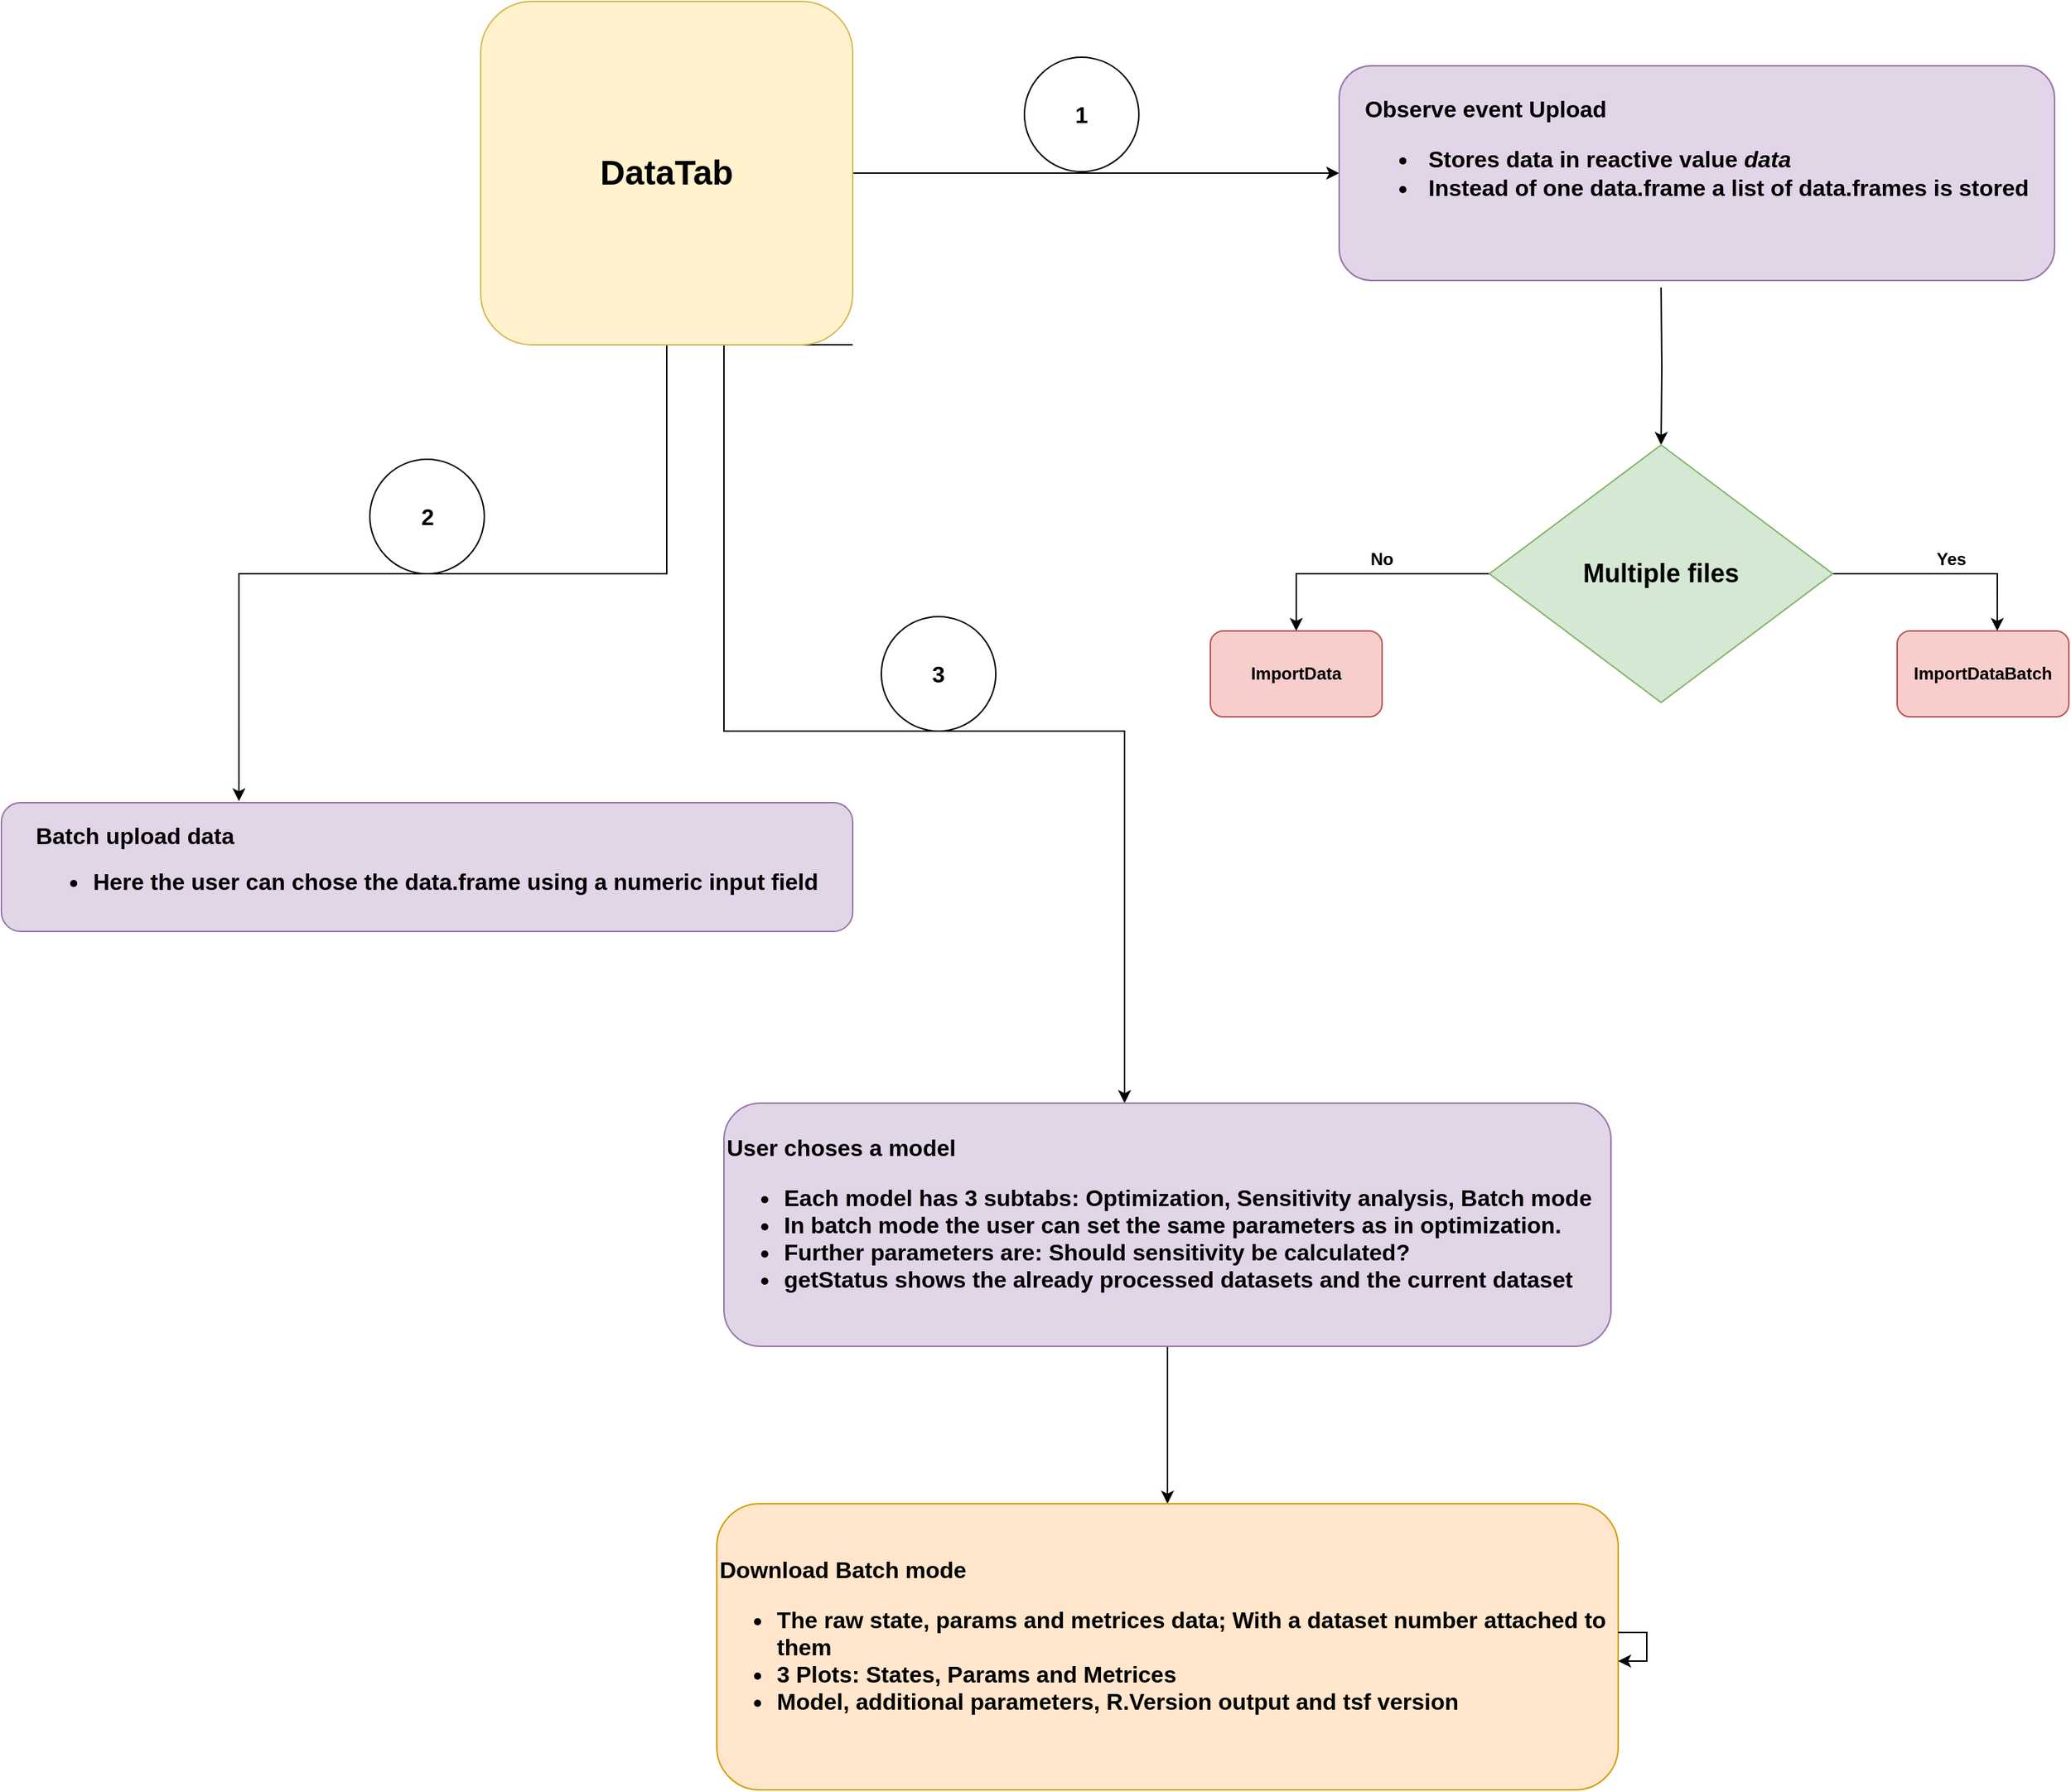 <mxfile version="13.0.3" type="device"><diagram id="VTY-cOPeMSSQXfH2_2yZ" name="Page-1"><mxGraphModel dx="2912" dy="1176" grid="1" gridSize="10" guides="1" tooltips="1" connect="1" arrows="1" fold="1" page="1" pageScale="1" pageWidth="850" pageHeight="1100" math="0" shadow="0"><root><mxCell id="0"/><mxCell id="1" parent="0"/><mxCell id="BhyEsF_yI4PR8874a1EA-3" style="edgeStyle=orthogonalEdgeStyle;rounded=0;orthogonalLoop=1;jettySize=auto;html=1;exitX=1;exitY=0.5;exitDx=0;exitDy=0;" parent="1" source="BhyEsF_yI4PR8874a1EA-1" target="BhyEsF_yI4PR8874a1EA-2" edge="1"><mxGeometry relative="1" as="geometry"/></mxCell><mxCell id="BhyEsF_yI4PR8874a1EA-15" style="edgeStyle=orthogonalEdgeStyle;rounded=0;orthogonalLoop=1;jettySize=auto;html=1;exitX=0.5;exitY=1;exitDx=0;exitDy=0;entryX=0.279;entryY=-0.011;entryDx=0;entryDy=0;entryPerimeter=0;" parent="1" source="BhyEsF_yI4PR8874a1EA-1" target="BhyEsF_yI4PR8874a1EA-14" edge="1"><mxGeometry relative="1" as="geometry"><mxPoint x="330" y="680" as="targetPoint"/></mxGeometry></mxCell><mxCell id="BhyEsF_yI4PR8874a1EA-21" style="edgeStyle=orthogonalEdgeStyle;rounded=0;orthogonalLoop=1;jettySize=auto;html=1;exitX=1;exitY=1;exitDx=0;exitDy=0;" parent="1" source="BhyEsF_yI4PR8874a1EA-1" target="BhyEsF_yI4PR8874a1EA-20" edge="1"><mxGeometry relative="1" as="geometry"><Array as="points"><mxPoint x="370" y="400"/><mxPoint x="370" y="670"/><mxPoint x="650" y="670"/></Array></mxGeometry></mxCell><mxCell id="BhyEsF_yI4PR8874a1EA-1" value="&lt;b&gt;&lt;font style=&quot;font-size: 24px&quot;&gt;DataTab&lt;/font&gt;&lt;/b&gt;" style="rounded=1;whiteSpace=wrap;html=1;fillColor=#fff2cc;strokeColor=#d6b656;" parent="1" vertex="1"><mxGeometry x="200" y="160" width="260" height="240" as="geometry"/></mxCell><mxCell id="BhyEsF_yI4PR8874a1EA-12" style="edgeStyle=orthogonalEdgeStyle;rounded=0;orthogonalLoop=1;jettySize=auto;html=1;entryX=0.5;entryY=0;entryDx=0;entryDy=0;" parent="1" target="BhyEsF_yI4PR8874a1EA-4" edge="1"><mxGeometry relative="1" as="geometry"><mxPoint x="1120" y="390" as="targetPoint"/><mxPoint x="1025" y="360" as="sourcePoint"/></mxGeometry></mxCell><mxCell id="BhyEsF_yI4PR8874a1EA-2" value="&lt;div style=&quot;text-align: justify ; font-size: 16px&quot;&gt;&lt;b&gt;&lt;font style=&quot;font-size: 16px&quot;&gt;Observe event Upload&lt;/font&gt;&lt;/b&gt;&lt;/div&gt;&lt;div style=&quot;text-align: justify ; font-size: 16px&quot;&gt;&lt;ul&gt;&lt;li&gt;&lt;b&gt;&lt;font style=&quot;font-size: 16px&quot;&gt;&amp;nbsp;Stores data in reactive value &lt;i&gt;data&lt;/i&gt;&lt;/font&gt;&lt;/b&gt;&lt;/li&gt;&lt;li&gt;&lt;b&gt;&lt;font style=&quot;font-size: 16px&quot;&gt;&lt;i&gt;&lt;b style=&quot;font-style: normal&quot;&gt;&amp;nbsp;Instead of one data.frame a list of data.frames is stored&lt;/b&gt;&lt;br&gt;&lt;/i&gt;&lt;/font&gt;&lt;/b&gt;&lt;/li&gt;&lt;/ul&gt;&lt;/div&gt;&lt;div style=&quot;text-align: justify ; font-size: 16px&quot;&gt;&lt;br&gt;&lt;/div&gt;" style="rounded=1;whiteSpace=wrap;html=1;fillColor=#e1d5e7;strokeColor=#9673a6;" parent="1" vertex="1"><mxGeometry x="800" y="205" width="500" height="150" as="geometry"/></mxCell><mxCell id="BhyEsF_yI4PR8874a1EA-7" style="edgeStyle=orthogonalEdgeStyle;rounded=0;orthogonalLoop=1;jettySize=auto;html=1;exitX=0;exitY=0.5;exitDx=0;exitDy=0;entryX=0.5;entryY=0;entryDx=0;entryDy=0;" parent="1" source="BhyEsF_yI4PR8874a1EA-4" target="BhyEsF_yI4PR8874a1EA-6" edge="1"><mxGeometry relative="1" as="geometry"/></mxCell><mxCell id="BhyEsF_yI4PR8874a1EA-10" style="edgeStyle=orthogonalEdgeStyle;rounded=0;orthogonalLoop=1;jettySize=auto;html=1;exitX=1;exitY=0.5;exitDx=0;exitDy=0;entryX=0.583;entryY=0;entryDx=0;entryDy=0;entryPerimeter=0;" parent="1" source="BhyEsF_yI4PR8874a1EA-4" target="BhyEsF_yI4PR8874a1EA-9" edge="1"><mxGeometry relative="1" as="geometry"/></mxCell><mxCell id="BhyEsF_yI4PR8874a1EA-4" value="&lt;b&gt;&lt;font style=&quot;font-size: 18px&quot;&gt;Multiple files&lt;/font&gt;&lt;/b&gt;" style="rhombus;whiteSpace=wrap;html=1;fillColor=#d5e8d4;strokeColor=#82b366;" parent="1" vertex="1"><mxGeometry x="905" y="470" width="240" height="180" as="geometry"/></mxCell><mxCell id="BhyEsF_yI4PR8874a1EA-6" value="&lt;b&gt;ImportData&lt;/b&gt;" style="rounded=1;whiteSpace=wrap;html=1;fillColor=#f8cecc;strokeColor=#b85450;" parent="1" vertex="1"><mxGeometry x="710" y="600" width="120" height="60" as="geometry"/></mxCell><mxCell id="BhyEsF_yI4PR8874a1EA-8" value="&lt;b&gt;No&lt;/b&gt;" style="text;html=1;strokeColor=none;fillColor=none;align=center;verticalAlign=middle;whiteSpace=wrap;rounded=0;" parent="1" vertex="1"><mxGeometry x="810" y="540" width="40" height="20" as="geometry"/></mxCell><mxCell id="BhyEsF_yI4PR8874a1EA-9" value="&lt;b&gt;ImportDataBatch&lt;/b&gt;" style="rounded=1;whiteSpace=wrap;html=1;fillColor=#f8cecc;strokeColor=#b85450;" parent="1" vertex="1"><mxGeometry x="1190" y="600" width="120" height="60" as="geometry"/></mxCell><mxCell id="BhyEsF_yI4PR8874a1EA-11" value="&lt;b&gt;Yes&lt;/b&gt;" style="text;html=1;strokeColor=none;fillColor=none;align=center;verticalAlign=middle;whiteSpace=wrap;rounded=0;" parent="1" vertex="1"><mxGeometry x="1208" y="540" width="40" height="20" as="geometry"/></mxCell><mxCell id="BhyEsF_yI4PR8874a1EA-14" value="&lt;div style=&quot;text-align: justify ; font-size: 16px&quot;&gt;&lt;b&gt;Batch upload data&lt;/b&gt;&lt;/div&gt;&lt;div style=&quot;text-align: justify&quot;&gt;&lt;ul&gt;&lt;li style=&quot;font-size: 16px&quot;&gt;&lt;b&gt;Here the user can chose the data.frame using a numeric input field&lt;/b&gt;&lt;/li&gt;&lt;/ul&gt;&lt;/div&gt;" style="rounded=1;whiteSpace=wrap;html=1;fillColor=#e1d5e7;strokeColor=#9673a6;" parent="1" vertex="1"><mxGeometry x="-135" y="720" width="595" height="90" as="geometry"/></mxCell><mxCell id="BhyEsF_yI4PR8874a1EA-16" value="&lt;b&gt;&lt;font style=&quot;font-size: 16px&quot;&gt;1&lt;/font&gt;&lt;/b&gt;" style="ellipse;whiteSpace=wrap;html=1;aspect=fixed;" parent="1" vertex="1"><mxGeometry x="580" y="199" width="80" height="80" as="geometry"/></mxCell><mxCell id="BhyEsF_yI4PR8874a1EA-17" value="&lt;b&gt;&lt;font style=&quot;font-size: 16px&quot;&gt;2&lt;/font&gt;&lt;/b&gt;" style="ellipse;whiteSpace=wrap;html=1;aspect=fixed;" parent="1" vertex="1"><mxGeometry x="122.5" y="480" width="80" height="80" as="geometry"/></mxCell><mxCell id="BhyEsF_yI4PR8874a1EA-26" style="edgeStyle=orthogonalEdgeStyle;rounded=0;orthogonalLoop=1;jettySize=auto;html=1;entryX=0.5;entryY=0;entryDx=0;entryDy=0;" parent="1" source="BhyEsF_yI4PR8874a1EA-20" target="BhyEsF_yI4PR8874a1EA-23" edge="1"><mxGeometry relative="1" as="geometry"/></mxCell><mxCell id="BhyEsF_yI4PR8874a1EA-20" value="&lt;div style=&quot;font-size: 16px&quot;&gt;&lt;b&gt;User choses a model&lt;/b&gt;&lt;/div&gt;&lt;div style=&quot;font-size: 16px&quot;&gt;&lt;ul&gt;&lt;li&gt;&lt;b&gt;Each model has 3 subtabs: Optimization, Sensitivity analysis, Batch mode&lt;/b&gt;&lt;/li&gt;&lt;li&gt;&lt;b&gt;In batch mode the user can set the same parameters as in optimization.&amp;nbsp;&lt;/b&gt;&lt;/li&gt;&lt;li&gt;&lt;b&gt;Further parameters are: Should sensitivity be calculated?&amp;nbsp;&lt;/b&gt;&lt;/li&gt;&lt;li&gt;&lt;b&gt;getStatus shows the already processed datasets and the current dataset&amp;nbsp;&lt;/b&gt;&lt;/li&gt;&lt;/ul&gt;&lt;/div&gt;" style="rounded=1;whiteSpace=wrap;html=1;fillColor=#e1d5e7;strokeColor=#9673a6;align=left;" parent="1" vertex="1"><mxGeometry x="370" y="930" width="620" height="170" as="geometry"/></mxCell><mxCell id="BhyEsF_yI4PR8874a1EA-22" value="&lt;b&gt;&lt;font style=&quot;font-size: 16px&quot;&gt;3&lt;/font&gt;&lt;/b&gt;" style="ellipse;whiteSpace=wrap;html=1;aspect=fixed;" parent="1" vertex="1"><mxGeometry x="480" y="590" width="80" height="80" as="geometry"/></mxCell><mxCell id="BhyEsF_yI4PR8874a1EA-23" value="&lt;b&gt;&lt;font style=&quot;font-size: 16px&quot;&gt;Download Batch mode&lt;br&gt;&lt;ul&gt;&lt;li&gt;&lt;b&gt;&lt;font style=&quot;font-size: 16px&quot;&gt;The raw state, params and metrices data; With a dataset number attached to them&lt;/font&gt;&lt;/b&gt;&lt;/li&gt;&lt;li&gt;&lt;b&gt;&lt;font style=&quot;font-size: 16px&quot;&gt;3 Plots: States, Params and Metrices&lt;/font&gt;&lt;/b&gt;&lt;/li&gt;&lt;li&gt;Model, additional parameters, R.Version output and tsf version&lt;/li&gt;&lt;/ul&gt;&lt;/font&gt;&lt;/b&gt;" style="rounded=1;whiteSpace=wrap;html=1;fillColor=#ffe6cc;strokeColor=#d79b00;align=left;" parent="1" vertex="1"><mxGeometry x="365" y="1210" width="630" height="200" as="geometry"/></mxCell><mxCell id="BhyEsF_yI4PR8874a1EA-25" style="edgeStyle=orthogonalEdgeStyle;rounded=0;orthogonalLoop=1;jettySize=auto;html=1;" parent="1" source="BhyEsF_yI4PR8874a1EA-23" target="BhyEsF_yI4PR8874a1EA-23" edge="1"><mxGeometry relative="1" as="geometry"/></mxCell></root></mxGraphModel></diagram></mxfile>